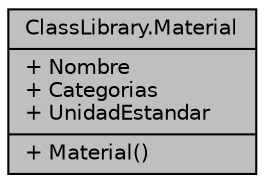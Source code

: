 digraph "ClassLibrary.Material"
{
 // INTERACTIVE_SVG=YES
 // LATEX_PDF_SIZE
  edge [fontname="Helvetica",fontsize="10",labelfontname="Helvetica",labelfontsize="10"];
  node [fontname="Helvetica",fontsize="10",shape=record];
  Node1 [label="{ClassLibrary.Material\n|+ Nombre\l+ Categorias\l+ UnidadEstandar\l|+ Material()\l}",height=0.2,width=0.4,color="black", fillcolor="grey75", style="filled", fontcolor="black",tooltip="Principios y patrones aplicados: Principio ISP: no hay objetos forzados a depender de otros objetos q..."];
}

